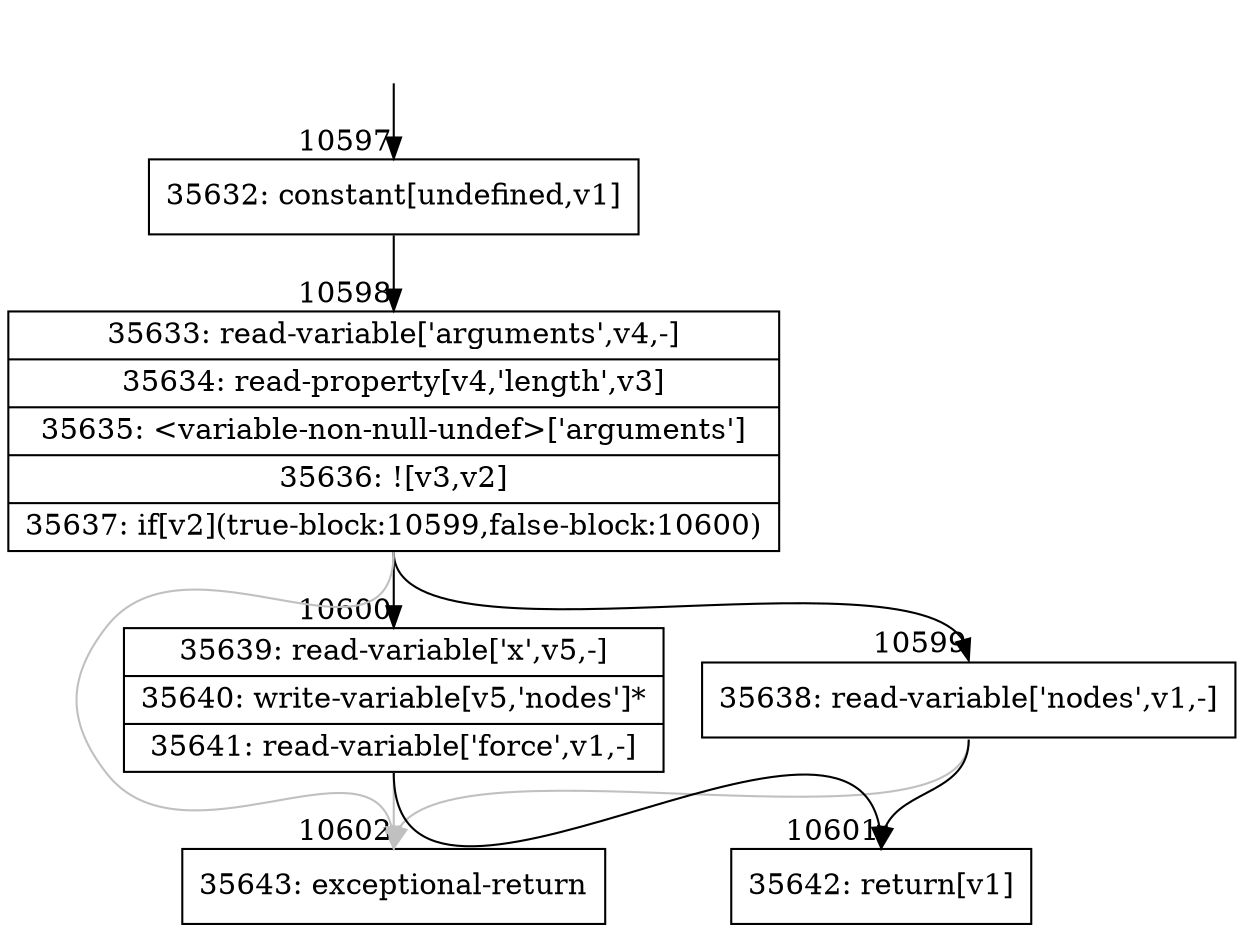 digraph {
rankdir="TD"
BB_entry973[shape=none,label=""];
BB_entry973 -> BB10597 [tailport=s, headport=n, headlabel="    10597"]
BB10597 [shape=record label="{35632: constant[undefined,v1]}" ] 
BB10597 -> BB10598 [tailport=s, headport=n, headlabel="      10598"]
BB10598 [shape=record label="{35633: read-variable['arguments',v4,-]|35634: read-property[v4,'length',v3]|35635: \<variable-non-null-undef\>['arguments']|35636: ![v3,v2]|35637: if[v2](true-block:10599,false-block:10600)}" ] 
BB10598 -> BB10599 [tailport=s, headport=n, headlabel="      10599"]
BB10598 -> BB10600 [tailport=s, headport=n, headlabel="      10600"]
BB10598 -> BB10602 [tailport=s, headport=n, color=gray, headlabel="      10602"]
BB10599 [shape=record label="{35638: read-variable['nodes',v1,-]}" ] 
BB10599 -> BB10601 [tailport=s, headport=n, headlabel="      10601"]
BB10599 -> BB10602 [tailport=s, headport=n, color=gray]
BB10600 [shape=record label="{35639: read-variable['x',v5,-]|35640: write-variable[v5,'nodes']*|35641: read-variable['force',v1,-]}" ] 
BB10600 -> BB10601 [tailport=s, headport=n]
BB10600 -> BB10602 [tailport=s, headport=n, color=gray]
BB10601 [shape=record label="{35642: return[v1]}" ] 
BB10602 [shape=record label="{35643: exceptional-return}" ] 
//#$~ 6293
}

